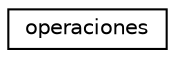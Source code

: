 digraph "Graphical Class Hierarchy"
{
 // LATEX_PDF_SIZE
  edge [fontname="Helvetica",fontsize="10",labelfontname="Helvetica",labelfontsize="10"];
  node [fontname="Helvetica",fontsize="10",shape=record];
  rankdir="LR";
  Node0 [label="operaciones",height=0.2,width=0.4,color="black", fillcolor="white", style="filled",URL="$classoperaciones.html",tooltip=" "];
}
